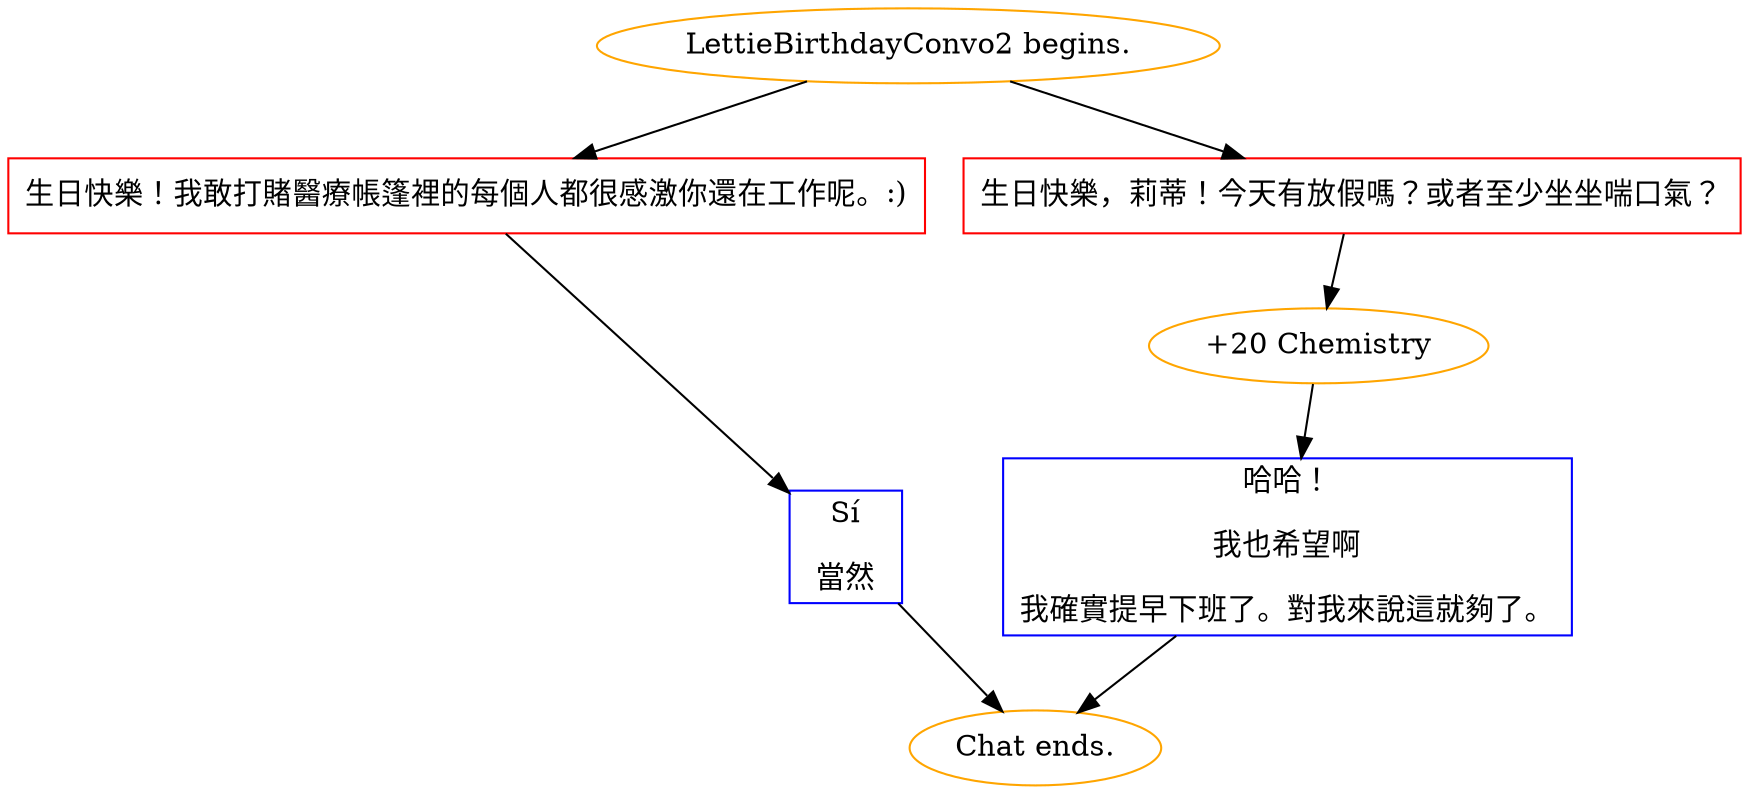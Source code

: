 digraph {
	"LettieBirthdayConvo2 begins." [color=orange];
		"LettieBirthdayConvo2 begins." -> j910319252;
		"LettieBirthdayConvo2 begins." -> j817202592;
	j910319252 [label="生日快樂！我敢打賭醫療帳篷裡的每個人都很感激你還在工作呢。:)",shape=box,color=red];
		j910319252 -> j2832731472;
	j817202592 [label="生日快樂，莉蒂！今天有放假嗎？或者至少坐坐喘口氣？",shape=box,color=red];
		j817202592 -> j1393251664;
	j2832731472 [label="Sí
當然",shape=box,color=blue];
		j2832731472 -> "Chat ends.";
	j1393251664 [label="+20 Chemistry",color=orange];
		j1393251664 -> j2716556755;
	"Chat ends." [color=orange];
	j2716556755 [label="哈哈！
我也希望啊
我確實提早下班了。對我來說這就夠了。",shape=box,color=blue];
		j2716556755 -> "Chat ends.";
}